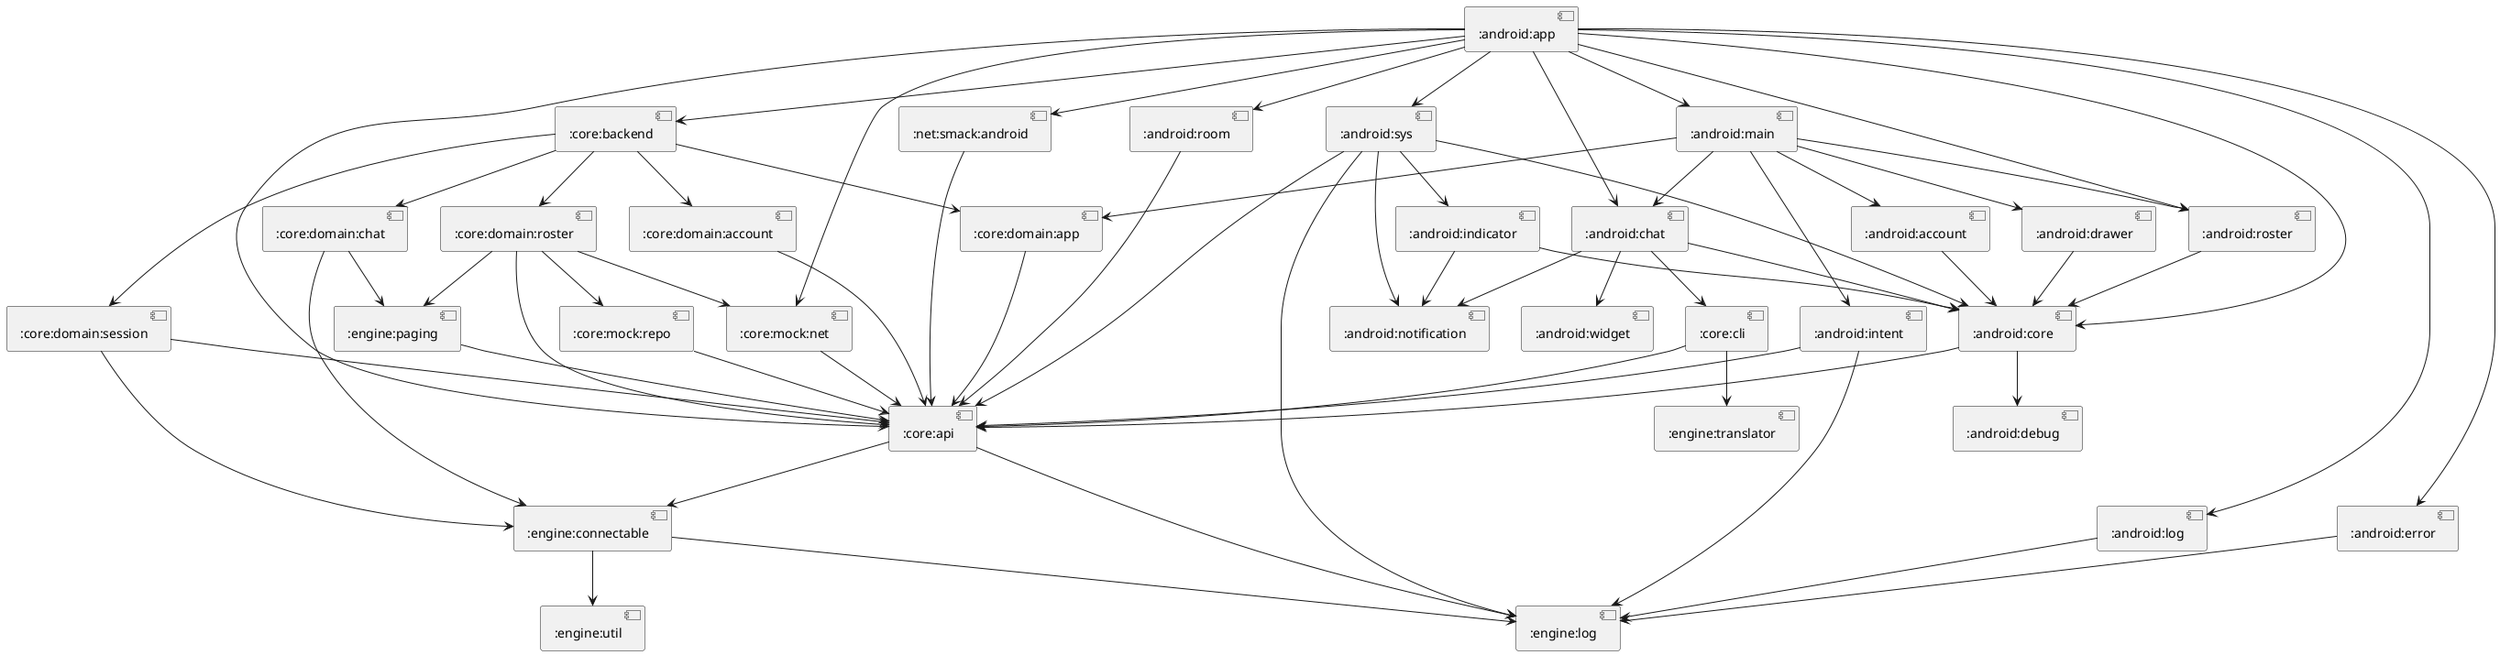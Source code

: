 @startuml
[:core:api] --> [:engine:connectable]
[:core:api] --> [:engine:log]
[:core:backend] --> [:core:domain:app]
[:core:backend] --> [:core:domain:session]
[:core:backend] --> [:core:domain:account]
[:core:backend] --> [:core:domain:chat]
[:core:backend] --> [:core:domain:roster]
[:core:mock:net] --> [:core:api]
[:net:smack:android] --> [:core:api]
[:android:room] --> [:core:api]
[:android:sys] --> [:android:core]
[:android:sys] --> [:android:notification]
[:android:sys] --> [:android:indicator]
[:android:sys] --> [:core:api]
[:android:sys] --> [:engine:log]
[:android:log] --> [:engine:log]
[:android:error] --> [:engine:log]
[:android:main] --> [:android:intent]
[:android:main] --> [:android:account]
[:android:main] --> [:android:roster]
[:android:main] --> [:android:chat]
[:android:main] --> [:android:drawer]
[:android:main] --> [:core:domain:app]
[:android:core] --> [:core:api]
[:android:core] --> [:android:debug]
[:android:chat] --> [:android:core]
[:android:chat] --> [:android:notification]
[:android:chat] --> [:android:widget]
[:android:chat] --> [:core:cli]
[:android:roster] --> [:android:core]
[:engine:connectable] --> [:engine:util]
[:engine:connectable] --> [:engine:log]
[:core:domain:app] --> [:core:api]
[:core:domain:session] --> [:core:api]
[:core:domain:session] --> [:engine:connectable]
[:core:domain:account] --> [:core:api]
[:core:domain:chat] --> [:engine:paging]
[:core:domain:chat] --> [:engine:connectable]
[:core:domain:roster] --> [:core:api]
[:core:domain:roster] --> [:engine:paging]
[:core:domain:roster] --> [:core:mock:repo]
[:core:domain:roster] --> [:core:mock:net]
[:engine:paging] --> [:core:api]
[:core:mock:repo] --> [:core:api]
[:android:indicator] --> [:android:core]
[:android:indicator] --> [:android:notification]
[:android:intent] --> [:core:api]
[:android:intent] --> [:engine:log]
[:android:account] --> [:android:core]
[:android:drawer] --> [:android:core]
[:core:cli] --> [:engine:translator]
[:core:cli] --> [:core:api]
[:android:app] --> [:core:api]
[:android:app] --> [:core:backend]
[:android:app] --> [:core:mock:net]
[:android:app] --> [:net:smack:android]
[:android:app] --> [:android:room]
[:android:app] --> [:android:sys]
[:android:app] --> [:android:log]
[:android:app] --> [:android:error]
[:android:app] --> [:android:main]
[:android:app] --> [:android:core]
[:android:app] --> [:android:chat]
[:android:app] --> [:android:roster]
@enduml
